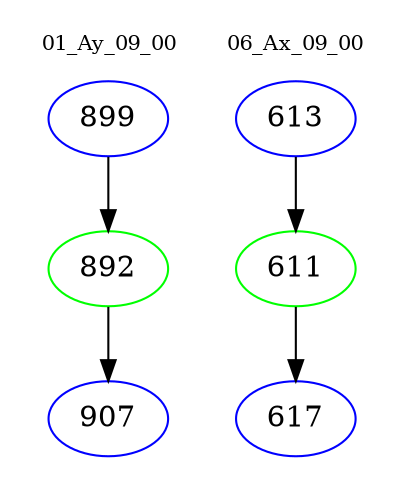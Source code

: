 digraph{
subgraph cluster_0 {
color = white
label = "01_Ay_09_00";
fontsize=10;
T0_899 [label="899", color="blue"]
T0_899 -> T0_892 [color="black"]
T0_892 [label="892", color="green"]
T0_892 -> T0_907 [color="black"]
T0_907 [label="907", color="blue"]
}
subgraph cluster_1 {
color = white
label = "06_Ax_09_00";
fontsize=10;
T1_613 [label="613", color="blue"]
T1_613 -> T1_611 [color="black"]
T1_611 [label="611", color="green"]
T1_611 -> T1_617 [color="black"]
T1_617 [label="617", color="blue"]
}
}
